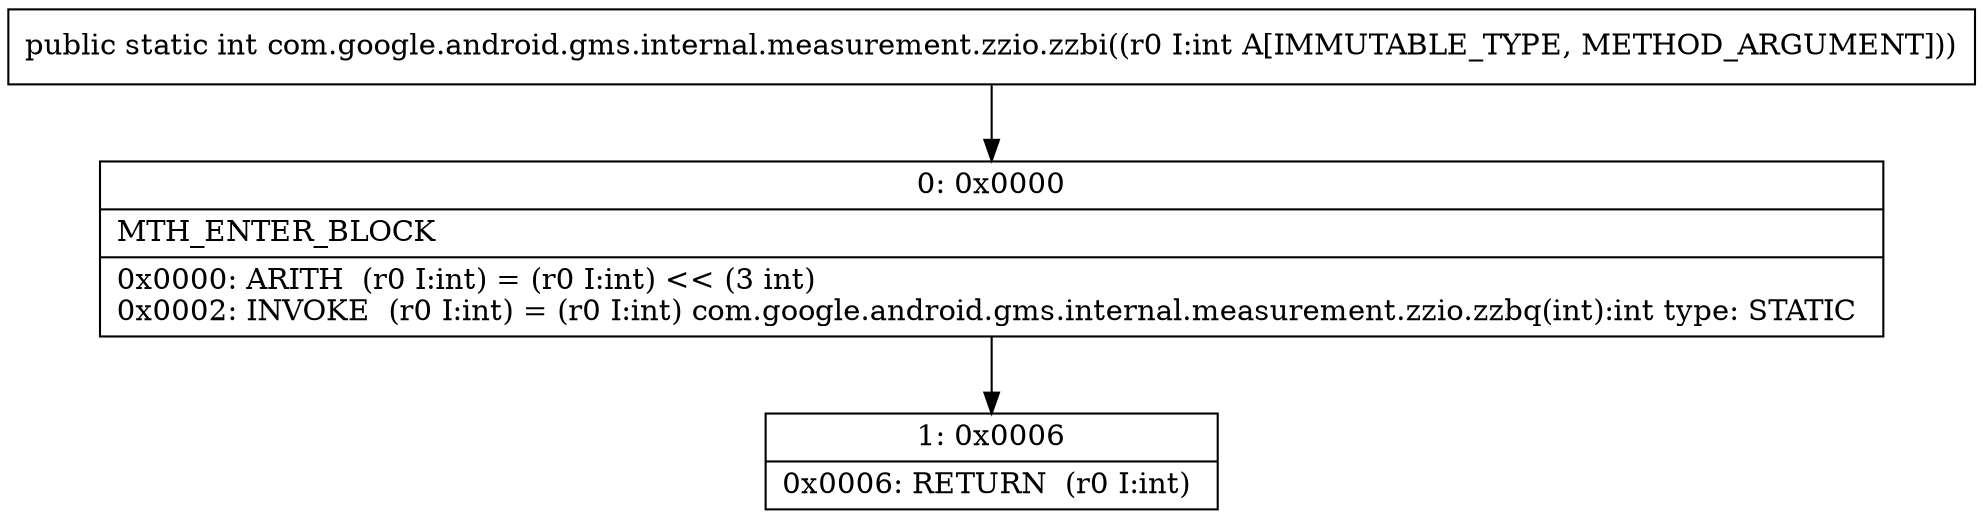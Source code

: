 digraph "CFG forcom.google.android.gms.internal.measurement.zzio.zzbi(I)I" {
Node_0 [shape=record,label="{0\:\ 0x0000|MTH_ENTER_BLOCK\l|0x0000: ARITH  (r0 I:int) = (r0 I:int) \<\< (3 int) \l0x0002: INVOKE  (r0 I:int) = (r0 I:int) com.google.android.gms.internal.measurement.zzio.zzbq(int):int type: STATIC \l}"];
Node_1 [shape=record,label="{1\:\ 0x0006|0x0006: RETURN  (r0 I:int) \l}"];
MethodNode[shape=record,label="{public static int com.google.android.gms.internal.measurement.zzio.zzbi((r0 I:int A[IMMUTABLE_TYPE, METHOD_ARGUMENT])) }"];
MethodNode -> Node_0;
Node_0 -> Node_1;
}

